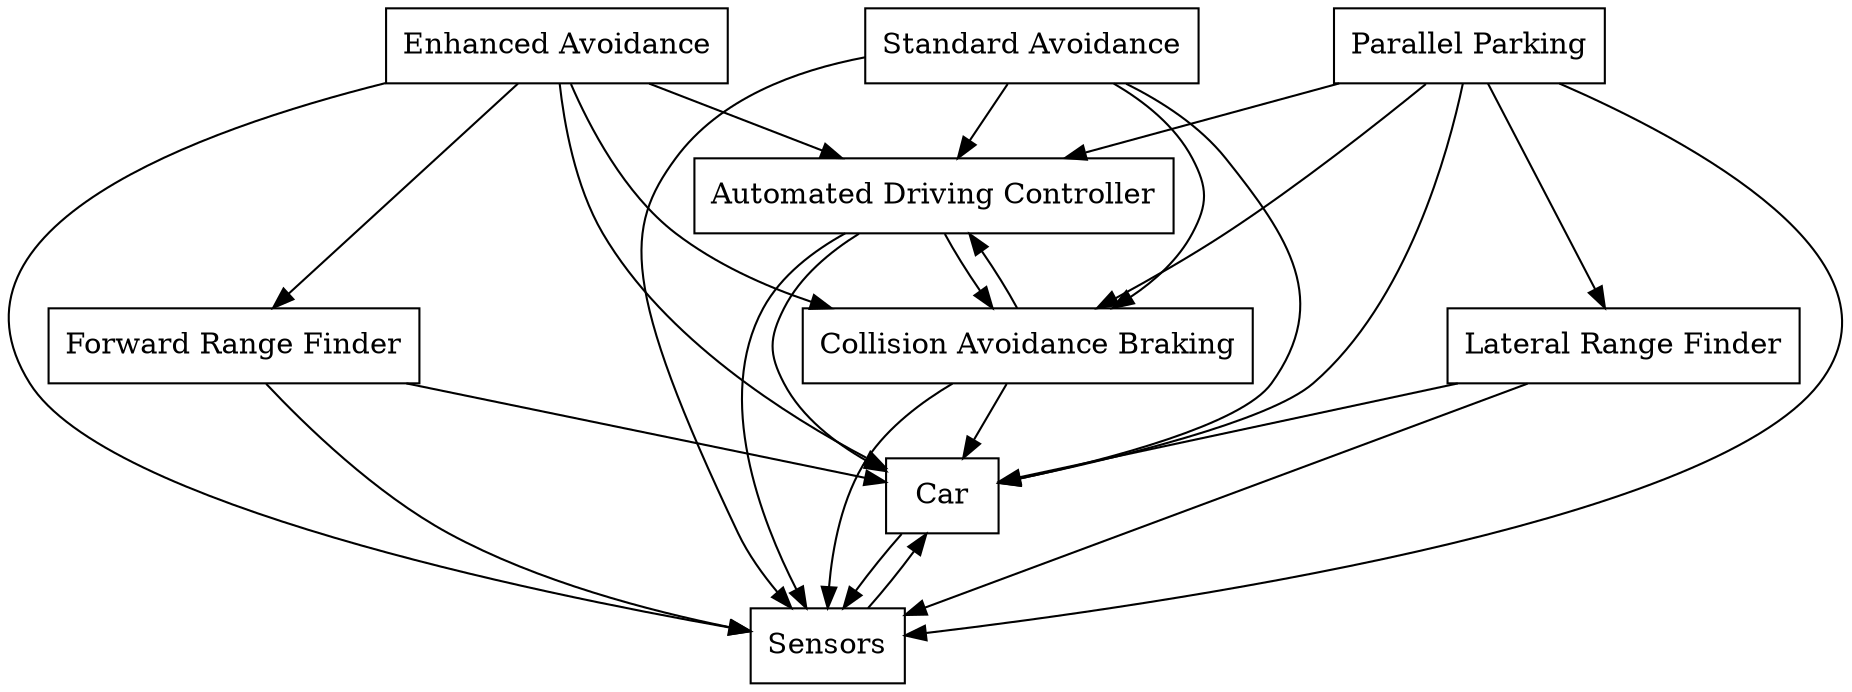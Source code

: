 digraph{
graph [rankdir=TB];
node [shape=box];
edge [arrowhead=normal];
0[label="Car",]
1[label="Enhanced Avoidance",]
2[label="Sensors",]
3[label="Standard Avoidance",]
4[label="Automated Driving Controller",]
5[label="Parallel Parking",]
6[label="Lateral Range Finder",]
7[label="Forward Range Finder",]
8[label="Collision Avoidance Braking",]
0->2[label="",]
1->0[label="",]
1->2[label="",]
1->4[label="",]
1->7[label="",]
1->8[label="",]
2->0[label="",]
3->0[label="",]
3->2[label="",]
3->4[label="",]
3->8[label="",]
4->0[label="",]
4->2[label="",]
4->8[label="",]
5->0[label="",]
5->2[label="",]
5->4[label="",]
5->6[label="",]
5->8[label="",]
6->0[label="",]
6->2[label="",]
7->0[label="",]
7->2[label="",]
8->0[label="",]
8->2[label="",]
8->4[label="",]
}

